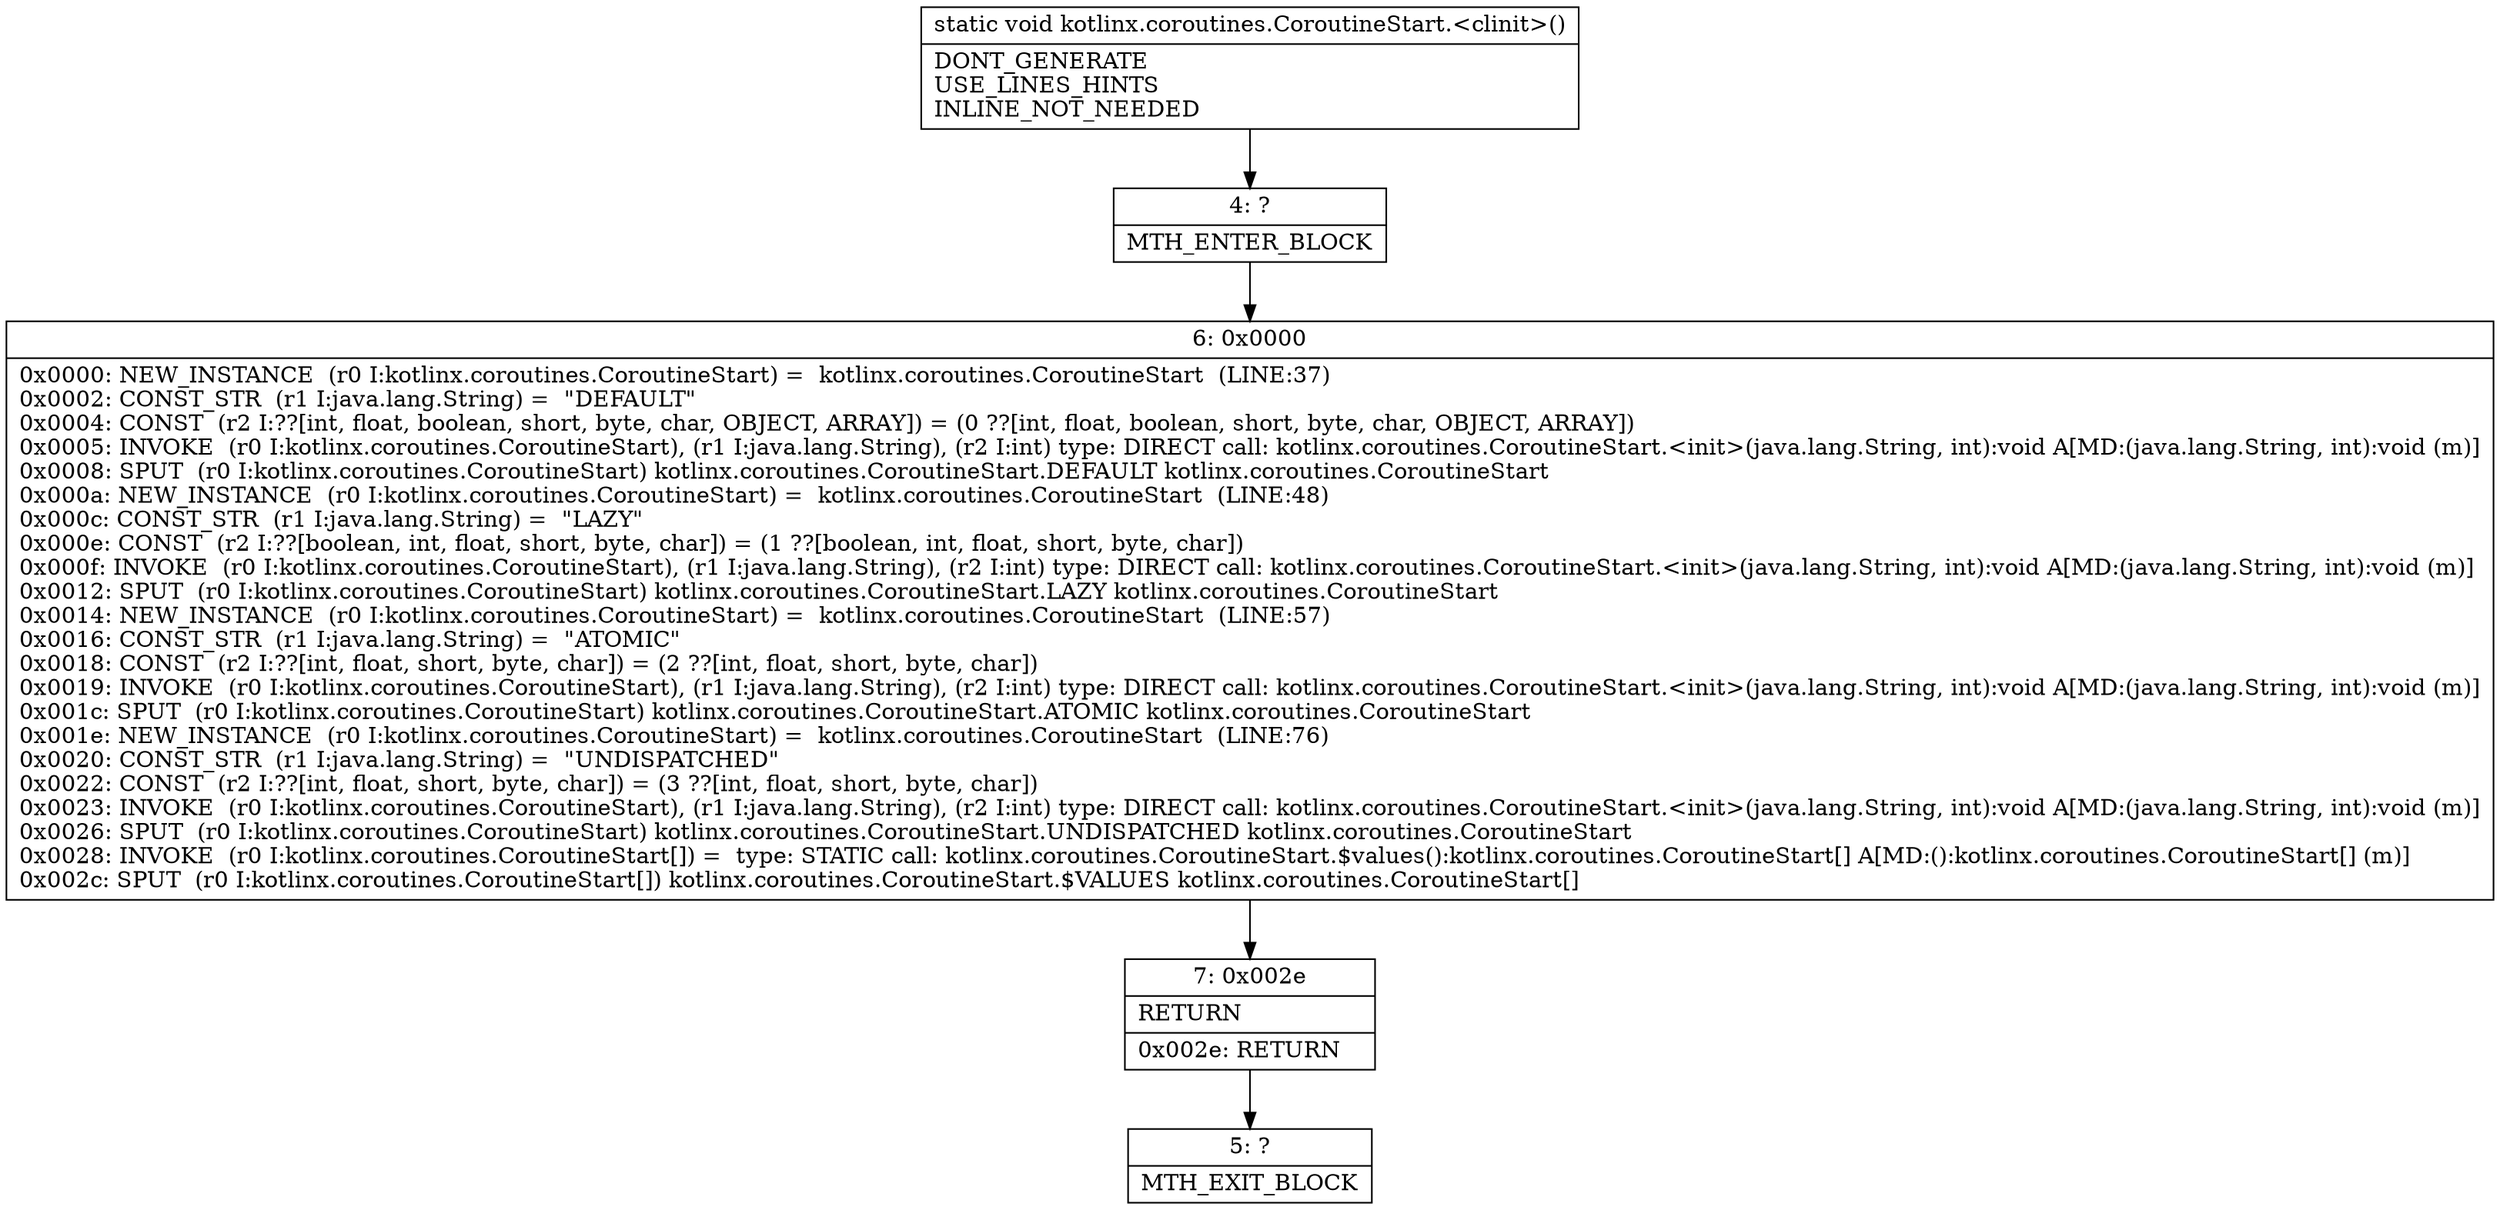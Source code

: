 digraph "CFG forkotlinx.coroutines.CoroutineStart.\<clinit\>()V" {
Node_4 [shape=record,label="{4\:\ ?|MTH_ENTER_BLOCK\l}"];
Node_6 [shape=record,label="{6\:\ 0x0000|0x0000: NEW_INSTANCE  (r0 I:kotlinx.coroutines.CoroutineStart) =  kotlinx.coroutines.CoroutineStart  (LINE:37)\l0x0002: CONST_STR  (r1 I:java.lang.String) =  \"DEFAULT\" \l0x0004: CONST  (r2 I:??[int, float, boolean, short, byte, char, OBJECT, ARRAY]) = (0 ??[int, float, boolean, short, byte, char, OBJECT, ARRAY]) \l0x0005: INVOKE  (r0 I:kotlinx.coroutines.CoroutineStart), (r1 I:java.lang.String), (r2 I:int) type: DIRECT call: kotlinx.coroutines.CoroutineStart.\<init\>(java.lang.String, int):void A[MD:(java.lang.String, int):void (m)]\l0x0008: SPUT  (r0 I:kotlinx.coroutines.CoroutineStart) kotlinx.coroutines.CoroutineStart.DEFAULT kotlinx.coroutines.CoroutineStart \l0x000a: NEW_INSTANCE  (r0 I:kotlinx.coroutines.CoroutineStart) =  kotlinx.coroutines.CoroutineStart  (LINE:48)\l0x000c: CONST_STR  (r1 I:java.lang.String) =  \"LAZY\" \l0x000e: CONST  (r2 I:??[boolean, int, float, short, byte, char]) = (1 ??[boolean, int, float, short, byte, char]) \l0x000f: INVOKE  (r0 I:kotlinx.coroutines.CoroutineStart), (r1 I:java.lang.String), (r2 I:int) type: DIRECT call: kotlinx.coroutines.CoroutineStart.\<init\>(java.lang.String, int):void A[MD:(java.lang.String, int):void (m)]\l0x0012: SPUT  (r0 I:kotlinx.coroutines.CoroutineStart) kotlinx.coroutines.CoroutineStart.LAZY kotlinx.coroutines.CoroutineStart \l0x0014: NEW_INSTANCE  (r0 I:kotlinx.coroutines.CoroutineStart) =  kotlinx.coroutines.CoroutineStart  (LINE:57)\l0x0016: CONST_STR  (r1 I:java.lang.String) =  \"ATOMIC\" \l0x0018: CONST  (r2 I:??[int, float, short, byte, char]) = (2 ??[int, float, short, byte, char]) \l0x0019: INVOKE  (r0 I:kotlinx.coroutines.CoroutineStart), (r1 I:java.lang.String), (r2 I:int) type: DIRECT call: kotlinx.coroutines.CoroutineStart.\<init\>(java.lang.String, int):void A[MD:(java.lang.String, int):void (m)]\l0x001c: SPUT  (r0 I:kotlinx.coroutines.CoroutineStart) kotlinx.coroutines.CoroutineStart.ATOMIC kotlinx.coroutines.CoroutineStart \l0x001e: NEW_INSTANCE  (r0 I:kotlinx.coroutines.CoroutineStart) =  kotlinx.coroutines.CoroutineStart  (LINE:76)\l0x0020: CONST_STR  (r1 I:java.lang.String) =  \"UNDISPATCHED\" \l0x0022: CONST  (r2 I:??[int, float, short, byte, char]) = (3 ??[int, float, short, byte, char]) \l0x0023: INVOKE  (r0 I:kotlinx.coroutines.CoroutineStart), (r1 I:java.lang.String), (r2 I:int) type: DIRECT call: kotlinx.coroutines.CoroutineStart.\<init\>(java.lang.String, int):void A[MD:(java.lang.String, int):void (m)]\l0x0026: SPUT  (r0 I:kotlinx.coroutines.CoroutineStart) kotlinx.coroutines.CoroutineStart.UNDISPATCHED kotlinx.coroutines.CoroutineStart \l0x0028: INVOKE  (r0 I:kotlinx.coroutines.CoroutineStart[]) =  type: STATIC call: kotlinx.coroutines.CoroutineStart.$values():kotlinx.coroutines.CoroutineStart[] A[MD:():kotlinx.coroutines.CoroutineStart[] (m)]\l0x002c: SPUT  (r0 I:kotlinx.coroutines.CoroutineStart[]) kotlinx.coroutines.CoroutineStart.$VALUES kotlinx.coroutines.CoroutineStart[] \l}"];
Node_7 [shape=record,label="{7\:\ 0x002e|RETURN\l|0x002e: RETURN   \l}"];
Node_5 [shape=record,label="{5\:\ ?|MTH_EXIT_BLOCK\l}"];
MethodNode[shape=record,label="{static void kotlinx.coroutines.CoroutineStart.\<clinit\>()  | DONT_GENERATE\lUSE_LINES_HINTS\lINLINE_NOT_NEEDED\l}"];
MethodNode -> Node_4;Node_4 -> Node_6;
Node_6 -> Node_7;
Node_7 -> Node_5;
}

